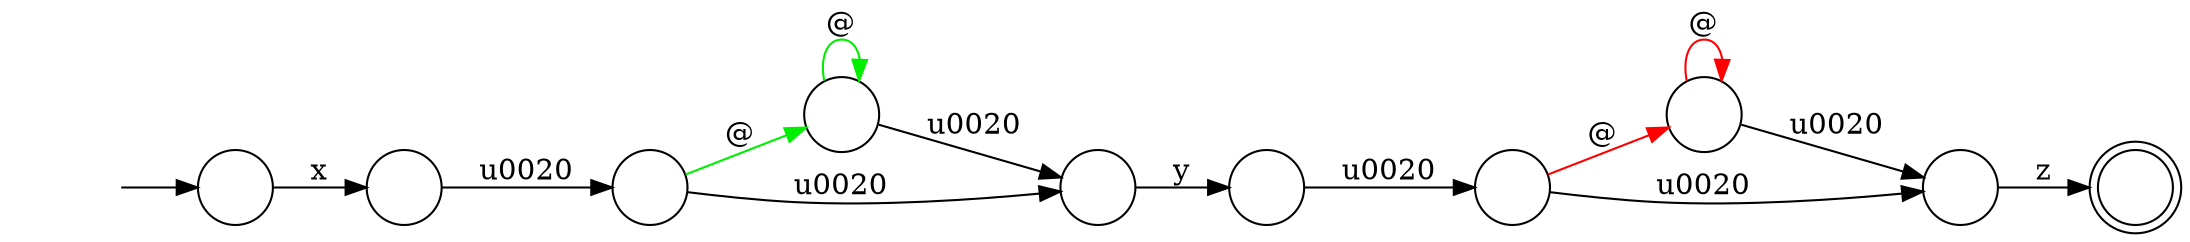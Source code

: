 digraph Automaton {
  rankdir = LR;
  0 [shape=circle,label=""];
  initial [shape=plaintext,label=""];
  initial -> 0
  0 -> 1 [label="x"]
  1 [shape=circle,label=""];
  1 -> 2 [label="\u0020"]
  2 [shape=circle,label=""];
  2 -> 3 [label="@",color=green2]
  2 -> 4 [label="\u0020"]
  3 [shape=circle,label=""];
  3 -> 3 [label="@",color=green2]
  3 -> 4 [label="\u0020"]
  4 [shape=circle,label=""];
  4 -> 5 [label="y"]
  5 [shape=circle,label=""];
  5 -> 6 [label="\u0020"]
  6 [shape=circle,label=""];
  6 -> 7 [label="@",color=red]
  6 -> 8 [label="\u0020"]
  7 [shape=circle,label=""];
  7 -> 7 [label="@",color=red]
  7 -> 8 [label="\u0020"]
  8 [shape=circle,label=""];
  8 -> 9 [label="z"]
  9 [shape=doublecircle,label=""];
}
